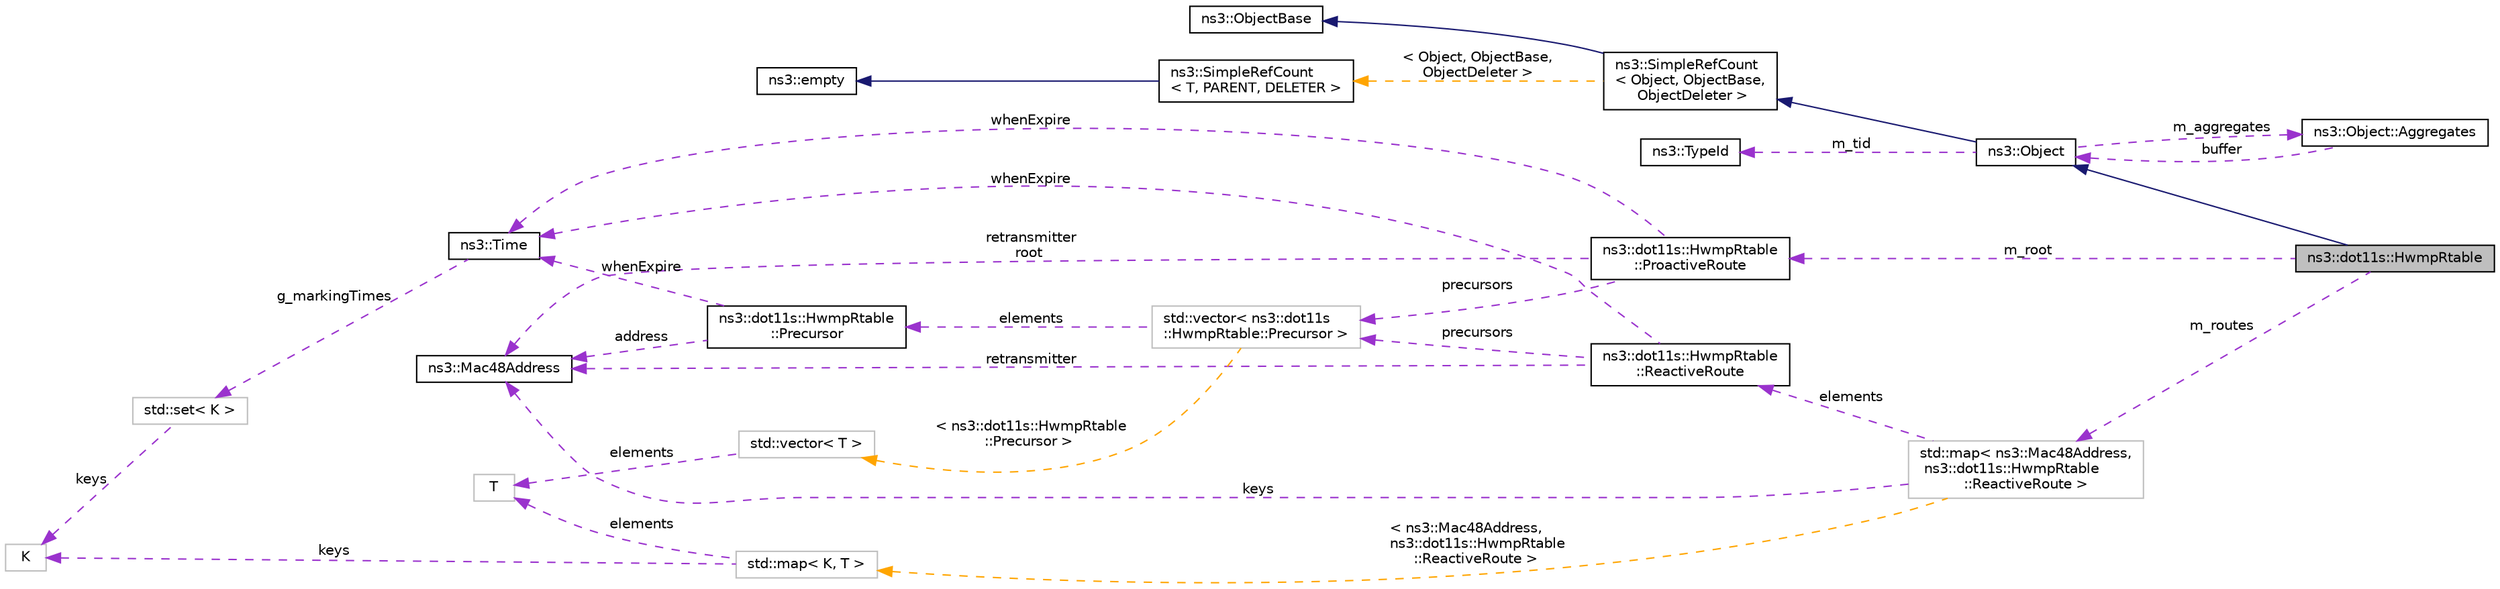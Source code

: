digraph "ns3::dot11s::HwmpRtable"
{
 // LATEX_PDF_SIZE
  edge [fontname="Helvetica",fontsize="10",labelfontname="Helvetica",labelfontsize="10"];
  node [fontname="Helvetica",fontsize="10",shape=record];
  rankdir="LR";
  Node1 [label="ns3::dot11s::HwmpRtable",height=0.2,width=0.4,color="black", fillcolor="grey75", style="filled", fontcolor="black",tooltip="Routing table for HWMP – 802.11s routing protocol."];
  Node2 -> Node1 [dir="back",color="midnightblue",fontsize="10",style="solid",fontname="Helvetica"];
  Node2 [label="ns3::Object",height=0.2,width=0.4,color="black", fillcolor="white", style="filled",URL="$classns3_1_1_object.html",tooltip="A base class which provides memory management and object aggregation."];
  Node3 -> Node2 [dir="back",color="midnightblue",fontsize="10",style="solid",fontname="Helvetica"];
  Node3 [label="ns3::SimpleRefCount\l\< Object, ObjectBase,\l ObjectDeleter \>",height=0.2,width=0.4,color="black", fillcolor="white", style="filled",URL="$classns3_1_1_simple_ref_count.html",tooltip=" "];
  Node4 -> Node3 [dir="back",color="midnightblue",fontsize="10",style="solid",fontname="Helvetica"];
  Node4 [label="ns3::ObjectBase",height=0.2,width=0.4,color="black", fillcolor="white", style="filled",URL="$classns3_1_1_object_base.html",tooltip="Anchor the ns-3 type and attribute system."];
  Node5 -> Node3 [dir="back",color="orange",fontsize="10",style="dashed",label=" \< Object, ObjectBase,\l ObjectDeleter \>" ,fontname="Helvetica"];
  Node5 [label="ns3::SimpleRefCount\l\< T, PARENT, DELETER \>",height=0.2,width=0.4,color="black", fillcolor="white", style="filled",URL="$classns3_1_1_simple_ref_count.html",tooltip="A template-based reference counting class."];
  Node6 -> Node5 [dir="back",color="midnightblue",fontsize="10",style="solid",fontname="Helvetica"];
  Node6 [label="ns3::empty",height=0.2,width=0.4,color="black", fillcolor="white", style="filled",URL="$classns3_1_1empty.html",tooltip="make Callback use a separate empty type"];
  Node7 -> Node2 [dir="back",color="darkorchid3",fontsize="10",style="dashed",label=" m_tid" ,fontname="Helvetica"];
  Node7 [label="ns3::TypeId",height=0.2,width=0.4,color="black", fillcolor="white", style="filled",URL="$classns3_1_1_type_id.html",tooltip="a unique identifier for an interface."];
  Node8 -> Node2 [dir="back",color="darkorchid3",fontsize="10",style="dashed",label=" m_aggregates" ,fontname="Helvetica"];
  Node8 [label="ns3::Object::Aggregates",height=0.2,width=0.4,color="black", fillcolor="white", style="filled",URL="$structns3_1_1_object_1_1_aggregates.html",tooltip="The list of Objects aggregated to this one."];
  Node2 -> Node8 [dir="back",color="darkorchid3",fontsize="10",style="dashed",label=" buffer" ,fontname="Helvetica"];
  Node9 -> Node1 [dir="back",color="darkorchid3",fontsize="10",style="dashed",label=" m_root" ,fontname="Helvetica"];
  Node9 [label="ns3::dot11s::HwmpRtable\l::ProactiveRoute",height=0.2,width=0.4,color="black", fillcolor="white", style="filled",URL="$structns3_1_1dot11s_1_1_hwmp_rtable_1_1_proactive_route.html",tooltip="Route found in proactive mode."];
  Node10 -> Node9 [dir="back",color="darkorchid3",fontsize="10",style="dashed",label=" retransmitter\nroot" ,fontname="Helvetica"];
  Node10 [label="ns3::Mac48Address",height=0.2,width=0.4,color="black", fillcolor="white", style="filled",URL="$classns3_1_1_mac48_address.html",tooltip="an EUI-48 address"];
  Node11 -> Node9 [dir="back",color="darkorchid3",fontsize="10",style="dashed",label=" precursors" ,fontname="Helvetica"];
  Node11 [label="std::vector\< ns3::dot11s\l::HwmpRtable::Precursor \>",height=0.2,width=0.4,color="grey75", fillcolor="white", style="filled",tooltip=" "];
  Node12 -> Node11 [dir="back",color="darkorchid3",fontsize="10",style="dashed",label=" elements" ,fontname="Helvetica"];
  Node12 [label="ns3::dot11s::HwmpRtable\l::Precursor",height=0.2,width=0.4,color="black", fillcolor="white", style="filled",URL="$structns3_1_1dot11s_1_1_hwmp_rtable_1_1_precursor.html",tooltip="Route found in reactive mode."];
  Node10 -> Node12 [dir="back",color="darkorchid3",fontsize="10",style="dashed",label=" address" ,fontname="Helvetica"];
  Node13 -> Node12 [dir="back",color="darkorchid3",fontsize="10",style="dashed",label=" whenExpire" ,fontname="Helvetica"];
  Node13 [label="ns3::Time",height=0.2,width=0.4,color="black", fillcolor="white", style="filled",URL="$classns3_1_1_time.html",tooltip="Simulation virtual time values and global simulation resolution."];
  Node14 -> Node13 [dir="back",color="darkorchid3",fontsize="10",style="dashed",label=" g_markingTimes" ,fontname="Helvetica"];
  Node14 [label="std::set\< K \>",height=0.2,width=0.4,color="grey75", fillcolor="white", style="filled",tooltip=" "];
  Node15 -> Node14 [dir="back",color="darkorchid3",fontsize="10",style="dashed",label=" keys" ,fontname="Helvetica"];
  Node15 [label="K",height=0.2,width=0.4,color="grey75", fillcolor="white", style="filled",tooltip=" "];
  Node16 -> Node11 [dir="back",color="orange",fontsize="10",style="dashed",label=" \< ns3::dot11s::HwmpRtable\l::Precursor \>" ,fontname="Helvetica"];
  Node16 [label="std::vector\< T \>",height=0.2,width=0.4,color="grey75", fillcolor="white", style="filled",tooltip=" "];
  Node17 -> Node16 [dir="back",color="darkorchid3",fontsize="10",style="dashed",label=" elements" ,fontname="Helvetica"];
  Node17 [label="T",height=0.2,width=0.4,color="grey75", fillcolor="white", style="filled",tooltip=" "];
  Node13 -> Node9 [dir="back",color="darkorchid3",fontsize="10",style="dashed",label=" whenExpire" ,fontname="Helvetica"];
  Node18 -> Node1 [dir="back",color="darkorchid3",fontsize="10",style="dashed",label=" m_routes" ,fontname="Helvetica"];
  Node18 [label="std::map\< ns3::Mac48Address,\l ns3::dot11s::HwmpRtable\l::ReactiveRoute \>",height=0.2,width=0.4,color="grey75", fillcolor="white", style="filled",tooltip=" "];
  Node10 -> Node18 [dir="back",color="darkorchid3",fontsize="10",style="dashed",label=" keys" ,fontname="Helvetica"];
  Node19 -> Node18 [dir="back",color="darkorchid3",fontsize="10",style="dashed",label=" elements" ,fontname="Helvetica"];
  Node19 [label="ns3::dot11s::HwmpRtable\l::ReactiveRoute",height=0.2,width=0.4,color="black", fillcolor="white", style="filled",URL="$structns3_1_1dot11s_1_1_hwmp_rtable_1_1_reactive_route.html",tooltip="Route found in reactive mode."];
  Node10 -> Node19 [dir="back",color="darkorchid3",fontsize="10",style="dashed",label=" retransmitter" ,fontname="Helvetica"];
  Node11 -> Node19 [dir="back",color="darkorchid3",fontsize="10",style="dashed",label=" precursors" ,fontname="Helvetica"];
  Node13 -> Node19 [dir="back",color="darkorchid3",fontsize="10",style="dashed",label=" whenExpire" ,fontname="Helvetica"];
  Node20 -> Node18 [dir="back",color="orange",fontsize="10",style="dashed",label=" \< ns3::Mac48Address,\l ns3::dot11s::HwmpRtable\l::ReactiveRoute \>" ,fontname="Helvetica"];
  Node20 [label="std::map\< K, T \>",height=0.2,width=0.4,color="grey75", fillcolor="white", style="filled",tooltip=" "];
  Node15 -> Node20 [dir="back",color="darkorchid3",fontsize="10",style="dashed",label=" keys" ,fontname="Helvetica"];
  Node17 -> Node20 [dir="back",color="darkorchid3",fontsize="10",style="dashed",label=" elements" ,fontname="Helvetica"];
}
